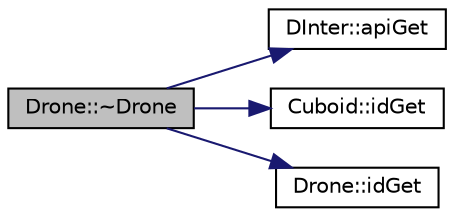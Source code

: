digraph "Drone::~Drone"
{
 // LATEX_PDF_SIZE
  edge [fontname="Helvetica",fontsize="10",labelfontname="Helvetica",labelfontsize="10"];
  node [fontname="Helvetica",fontsize="10",shape=record];
  rankdir="LR";
  Node1 [label="Drone::~Drone",height=0.2,width=0.4,color="black", fillcolor="grey75", style="filled", fontcolor="black",tooltip="Destruktor obiektu klasy Drone."];
  Node1 -> Node2 [color="midnightblue",fontsize="10",style="solid",fontname="Helvetica"];
  Node2 [label="DInter::apiGet",height=0.2,width=0.4,color="black", fillcolor="white", style="filled",URL="$class_d_inter.html#a3e2df02254e651d89c41ab1e2c0b6961",tooltip="Metoda zwracająca wskaźnik do gnuplota."];
  Node1 -> Node3 [color="midnightblue",fontsize="10",style="solid",fontname="Helvetica"];
  Node3 [label="Cuboid::idGet",height=0.2,width=0.4,color="black", fillcolor="white", style="filled",URL="$class_cuboid.html#ae6bb3e27c50f23ba41ced2158109df9e",tooltip="metoda zwracająca id obiektu"];
  Node1 -> Node4 [color="midnightblue",fontsize="10",style="solid",fontname="Helvetica"];
  Node4 [label="Drone::idGet",height=0.2,width=0.4,color="black", fillcolor="white", style="filled",URL="$class_drone.html#ab9f19b9e43e07cfb3ddc53d7cf5d278a",tooltip="metoda zwracająca id obiektu"];
}
